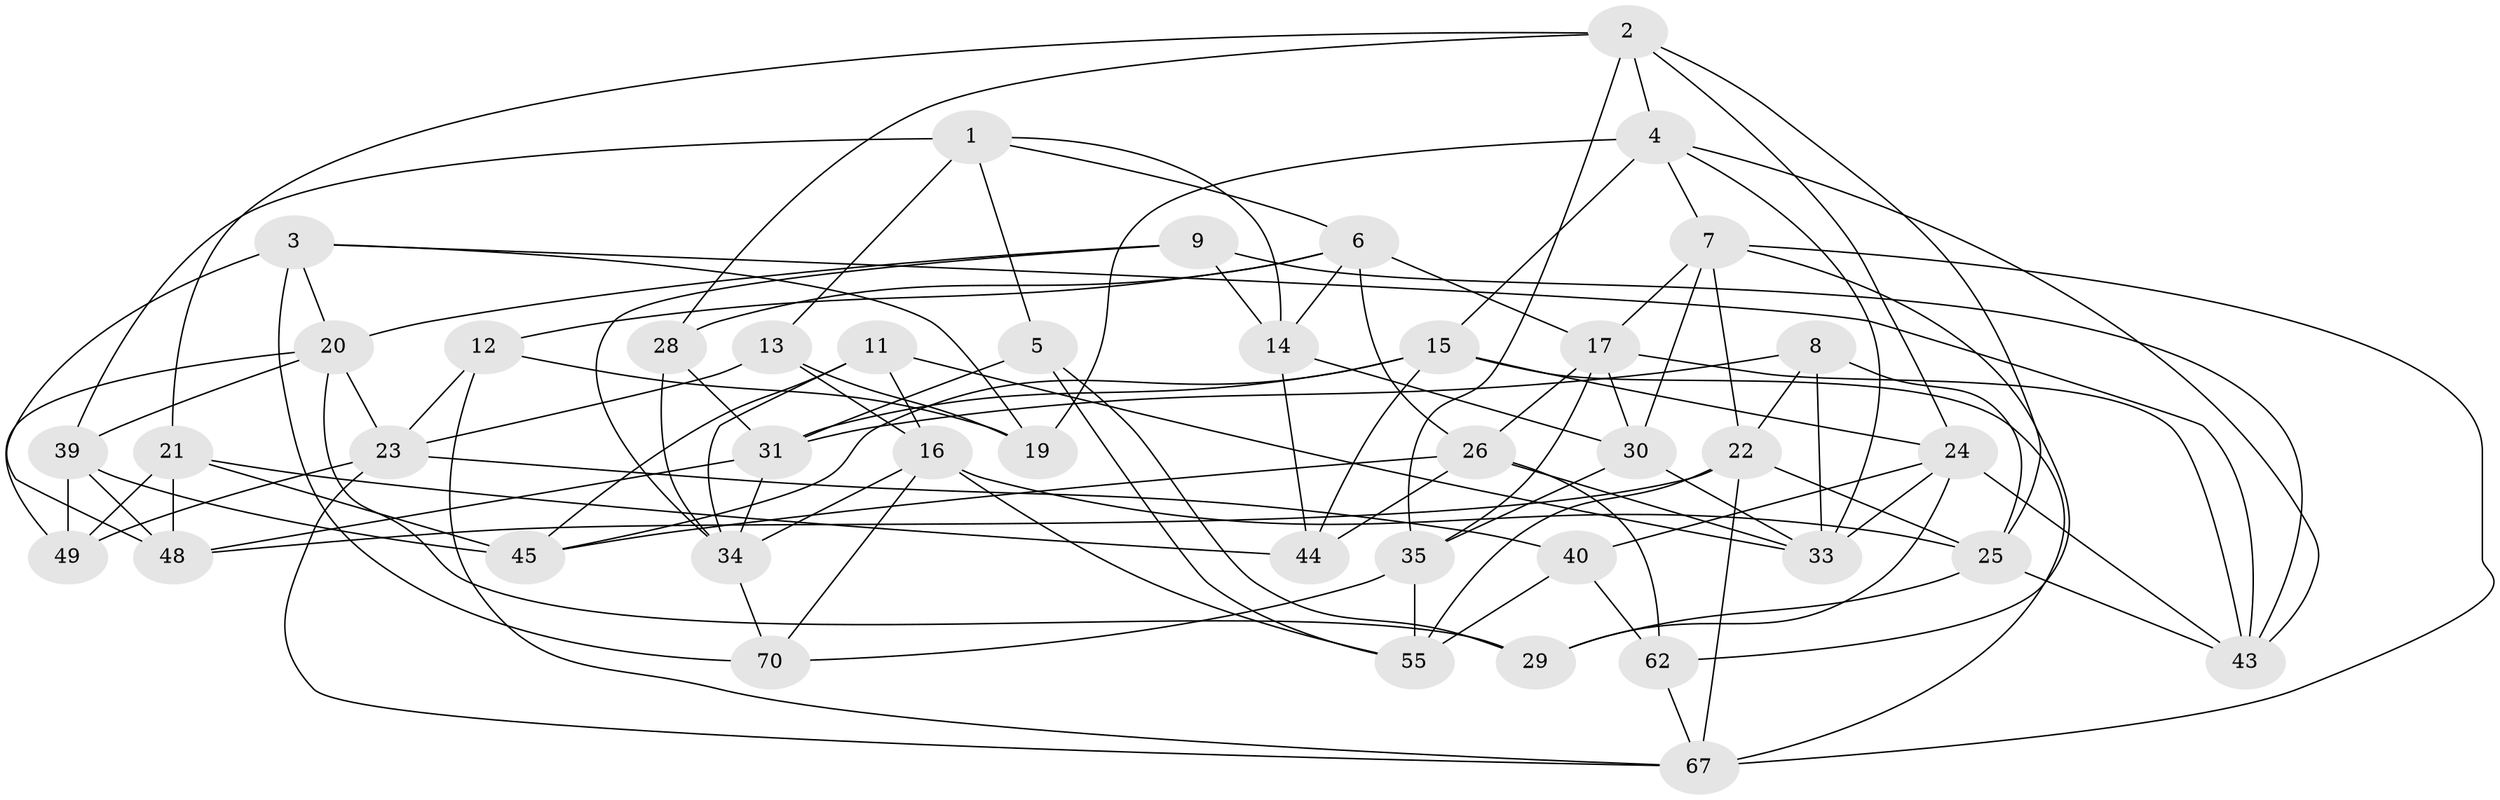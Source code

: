 // original degree distribution, {4: 1.0}
// Generated by graph-tools (version 1.1) at 2025/42/03/06/25 10:42:17]
// undirected, 42 vertices, 107 edges
graph export_dot {
graph [start="1"]
  node [color=gray90,style=filled];
  1 [super="+60"];
  2 [super="+61"];
  3 [super="+32"];
  4 [super="+47"];
  5;
  6 [super="+66"];
  7 [super="+10"];
  8;
  9;
  11;
  12;
  13;
  14 [super="+64"];
  15 [super="+63"];
  16 [super="+41"];
  17 [super="+18"];
  19;
  20 [super="+58"];
  21 [super="+65"];
  22 [super="+38"];
  23 [super="+36"];
  24 [super="+59"];
  25 [super="+27"];
  26 [super="+37"];
  28;
  29;
  30 [super="+51"];
  31 [super="+57"];
  33 [super="+46"];
  34 [super="+50"];
  35 [super="+42"];
  39 [super="+52"];
  40;
  43 [super="+68"];
  44;
  45 [super="+54"];
  48 [super="+53"];
  49;
  55 [super="+56"];
  62;
  67 [super="+69"];
  70;
  1 -- 6;
  1 -- 39 [weight=2];
  1 -- 14;
  1 -- 13;
  1 -- 5;
  2 -- 28;
  2 -- 24;
  2 -- 25;
  2 -- 21;
  2 -- 35;
  2 -- 4;
  3 -- 19;
  3 -- 43;
  3 -- 70;
  3 -- 20;
  3 -- 48 [weight=2];
  4 -- 7;
  4 -- 43;
  4 -- 33;
  4 -- 19;
  4 -- 15;
  5 -- 29;
  5 -- 55;
  5 -- 31;
  6 -- 28;
  6 -- 17;
  6 -- 12;
  6 -- 14;
  6 -- 26;
  7 -- 22;
  7 -- 62;
  7 -- 17;
  7 -- 30;
  7 -- 67;
  8 -- 31;
  8 -- 33;
  8 -- 25;
  8 -- 22;
  9 -- 43;
  9 -- 14;
  9 -- 34;
  9 -- 20;
  11 -- 45;
  11 -- 33;
  11 -- 16;
  11 -- 34;
  12 -- 67;
  12 -- 19;
  12 -- 23;
  13 -- 19;
  13 -- 23;
  13 -- 16;
  14 -- 30 [weight=2];
  14 -- 44;
  15 -- 24;
  15 -- 67;
  15 -- 31;
  15 -- 44;
  15 -- 45;
  16 -- 25;
  16 -- 55;
  16 -- 70;
  16 -- 34;
  17 -- 30;
  17 -- 35;
  17 -- 26;
  17 -- 43;
  20 -- 23;
  20 -- 29;
  20 -- 49;
  20 -- 39;
  21 -- 45 [weight=2];
  21 -- 49;
  21 -- 48;
  21 -- 44;
  22 -- 48;
  22 -- 25;
  22 -- 55;
  22 -- 67;
  23 -- 49;
  23 -- 40;
  23 -- 67;
  24 -- 43;
  24 -- 40;
  24 -- 29;
  24 -- 33;
  25 -- 43;
  25 -- 29;
  26 -- 45;
  26 -- 44;
  26 -- 62;
  26 -- 33;
  28 -- 31;
  28 -- 34;
  30 -- 33;
  30 -- 35;
  31 -- 34;
  31 -- 48;
  34 -- 70;
  35 -- 55 [weight=2];
  35 -- 70;
  39 -- 49;
  39 -- 48;
  39 -- 45;
  40 -- 62;
  40 -- 55;
  62 -- 67;
}
